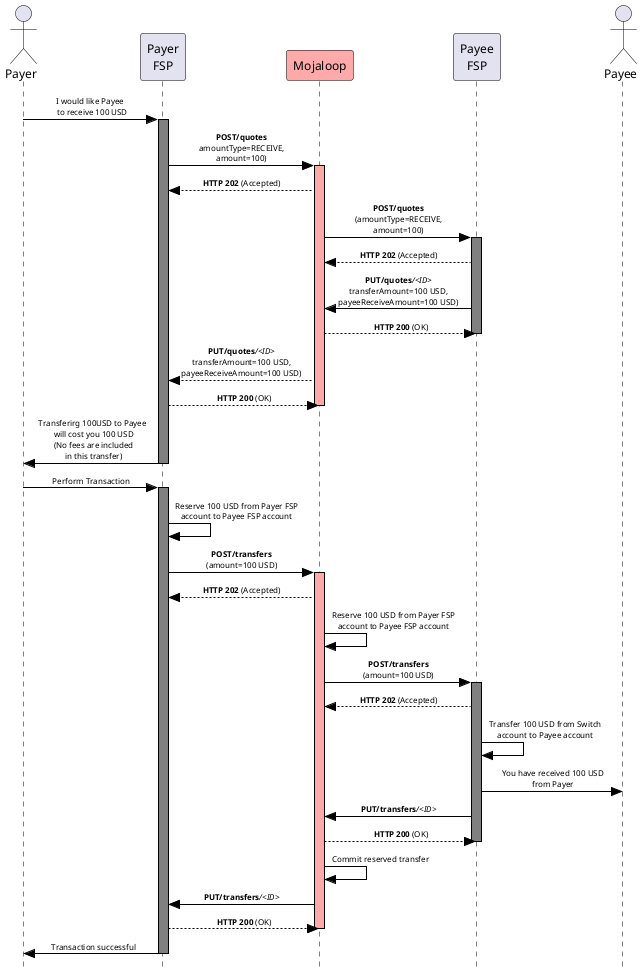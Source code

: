 @startuml p2p-authorized-transaction-no-fees

'--------------------Skin Parameters----------------------'
skinparam SequenceMessageAlign center
skinparam ArrowFontSize 8
skinparam NoteFontSize 9
skinparam Style strictuml
skinparam ArrowColor Black
skinparam ParticipantPadding 20

!define MMAPICOLOR Red
!define SWITCHAPICOLOR Orange
!define SPAPICOLOR Green
!define USSDAPICOLOR Blue
!define FPXAPICOLOR Purple

skinparam sequence {
'ParticipantBackgroundColor DodgerBlue
ParticipantFontSize 12
ActorFontSize 12
ParticipantBorderColor Black
ActorBorderColor Black
LifeLineBorderColor Black
LifeLineBackgroundColor Gray
EntityBorderColor Black
}

'----------------Constant String Values-------------------'
!$postq = "**POST/quotes**"
!$putq = "**PUT/quotes**"
!$postt = "**POST/transfers**"
!$putt = "**PUT/transfers**"
!$http202 = "**HTTP 202** (Accepted)"
!$http200 = "**HTTP 200** (OK)"
!$am = "amount"
!$amType = "amountType"
!$transAm ="transferAmount"
!$payeeRA = "payeeReceiveAmount"
!$payeeFspCom = "payeefspCommission"

'----------------Participant Parameters-------------------'
actor Payer order 1
participant "Payer\nFSP" as payerfsp order 2
participant "Mojaloop" as Switch order 3 #FFAAAA
participant "Payee\nFSP" as payeefsp order 5
actor Payee order 6

'------------------Sequence Messages----------------------'
'---------------------------------------------------------'

Payer -> payerfsp: I would like Payee \n to receive 100 USD
activate payerfsp
payerfsp -> Switch: $postq\n$amType=RECEIVE,\n$am=100)
activate Switch #FFAAAA
payerfsp <-- Switch: $http202
Switch -> payeefsp: $postq\n($amType=RECEIVE,\n$am=100)
activate payeefsp
Switch <-- payeefsp: $http202
Switch <- payeefsp: $putq///<ID>//\n$transAm=100 USD,\n$payeeRA=100 USD)
Switch --> payeefsp: $http200
deactivate payeefsp
payerfsp <-- Switch: $putq///<ID>//\n$transAm=100 USD,\n$payeeRA=100 USD)
payerfsp --> Switch: $http200
deactivate Switch 
Payer <- payerfsp: Transferirg 100USD to Payee \n will cost you 100 USD \n(No fees are included\nin this transfer)
deactivate payerfsp


Payer -> payerfsp: Perform Transaction
activate payerfsp
payerfsp -> payerfsp: Reserve 100 USD from Payer FSP\naccount to Payee FSP account
payerfsp -> Switch: $postt\n($am=100 USD)
activate Switch #FFAAAA
payerfsp <-- Switch: $http202
Switch -> Switch: Reserve 100 USD from Payer FSP\naccount to Payee FSP account
Switch -> payeefsp: $postt\n($am=100 USD)
activate payeefsp
Switch <-- payeefsp: $http202
payeefsp -> payeefsp: Transfer 100 USD from Switch\naccount to Payee account
payeefsp -> Payee: You have received 100 USD\nfrom Payer
Switch <- payeefsp: $putt///<ID>//
Switch --> payeefsp: $http200
deactivate payeefsp
Switch -> Switch: Commit reserved transfer
payerfsp <- Switch: $putt///<ID>//
payerfsp --> Switch: $http200
deactivate Switch
Payer <- payerfsp: Transaction successful
deactivate payerfsp

@enduml